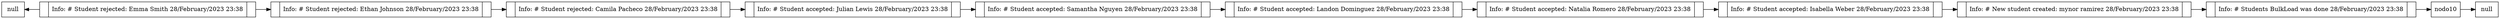 digraph lista{
rankdir=LR;
node[shape = record];
nodonull1[label="null"];
nodonull2[label="null"];
nodo0[label="{|Info: # Student rejected: Emma Smith 
 28/February/2023  23:38|}"];
nodo1[label="{|Info: # Student rejected: Ethan Johnson 
 28/February/2023  23:38|}"];
nodo2[label="{|Info: # Student rejected: Camila Pacheco 
 28/February/2023  23:38|}"];
nodo3[label="{|Info: # Student accepted: Julian Lewis 
 28/February/2023  23:38|}"];
nodo4[label="{|Info: # Student accepted: Samantha Nguyen 
 28/February/2023  23:38|}"];
nodo5[label="{|Info: # Student accepted: Landon Dominguez 
 28/February/2023  23:38|}"];
nodo6[label="{|Info: # Student accepted: Natalia Romero 
 28/February/2023  23:38|}"];
nodo7[label="{|Info: # Student accepted: Isabella Weber 
 28/February/2023  23:38|}"];
nodo8[label="{|Info: # New student created: mynor ramirez 
 28/February/2023  23:38|}"];
nodo9[label="{|Info: # Students BulkLoad was done 
 28/February/2023  23:38|}"];
nodonull1->nodo0 [dir=back];
nodo0-> nodo1;
nodo1-> nodo2;
nodo2-> nodo3;
nodo3-> nodo4;
nodo4-> nodo5;
nodo5-> nodo6;
nodo6-> nodo7;
nodo7-> nodo8;
nodo8-> nodo9;
nodo9-> nodo10;
nodo10->nodonull2;
}